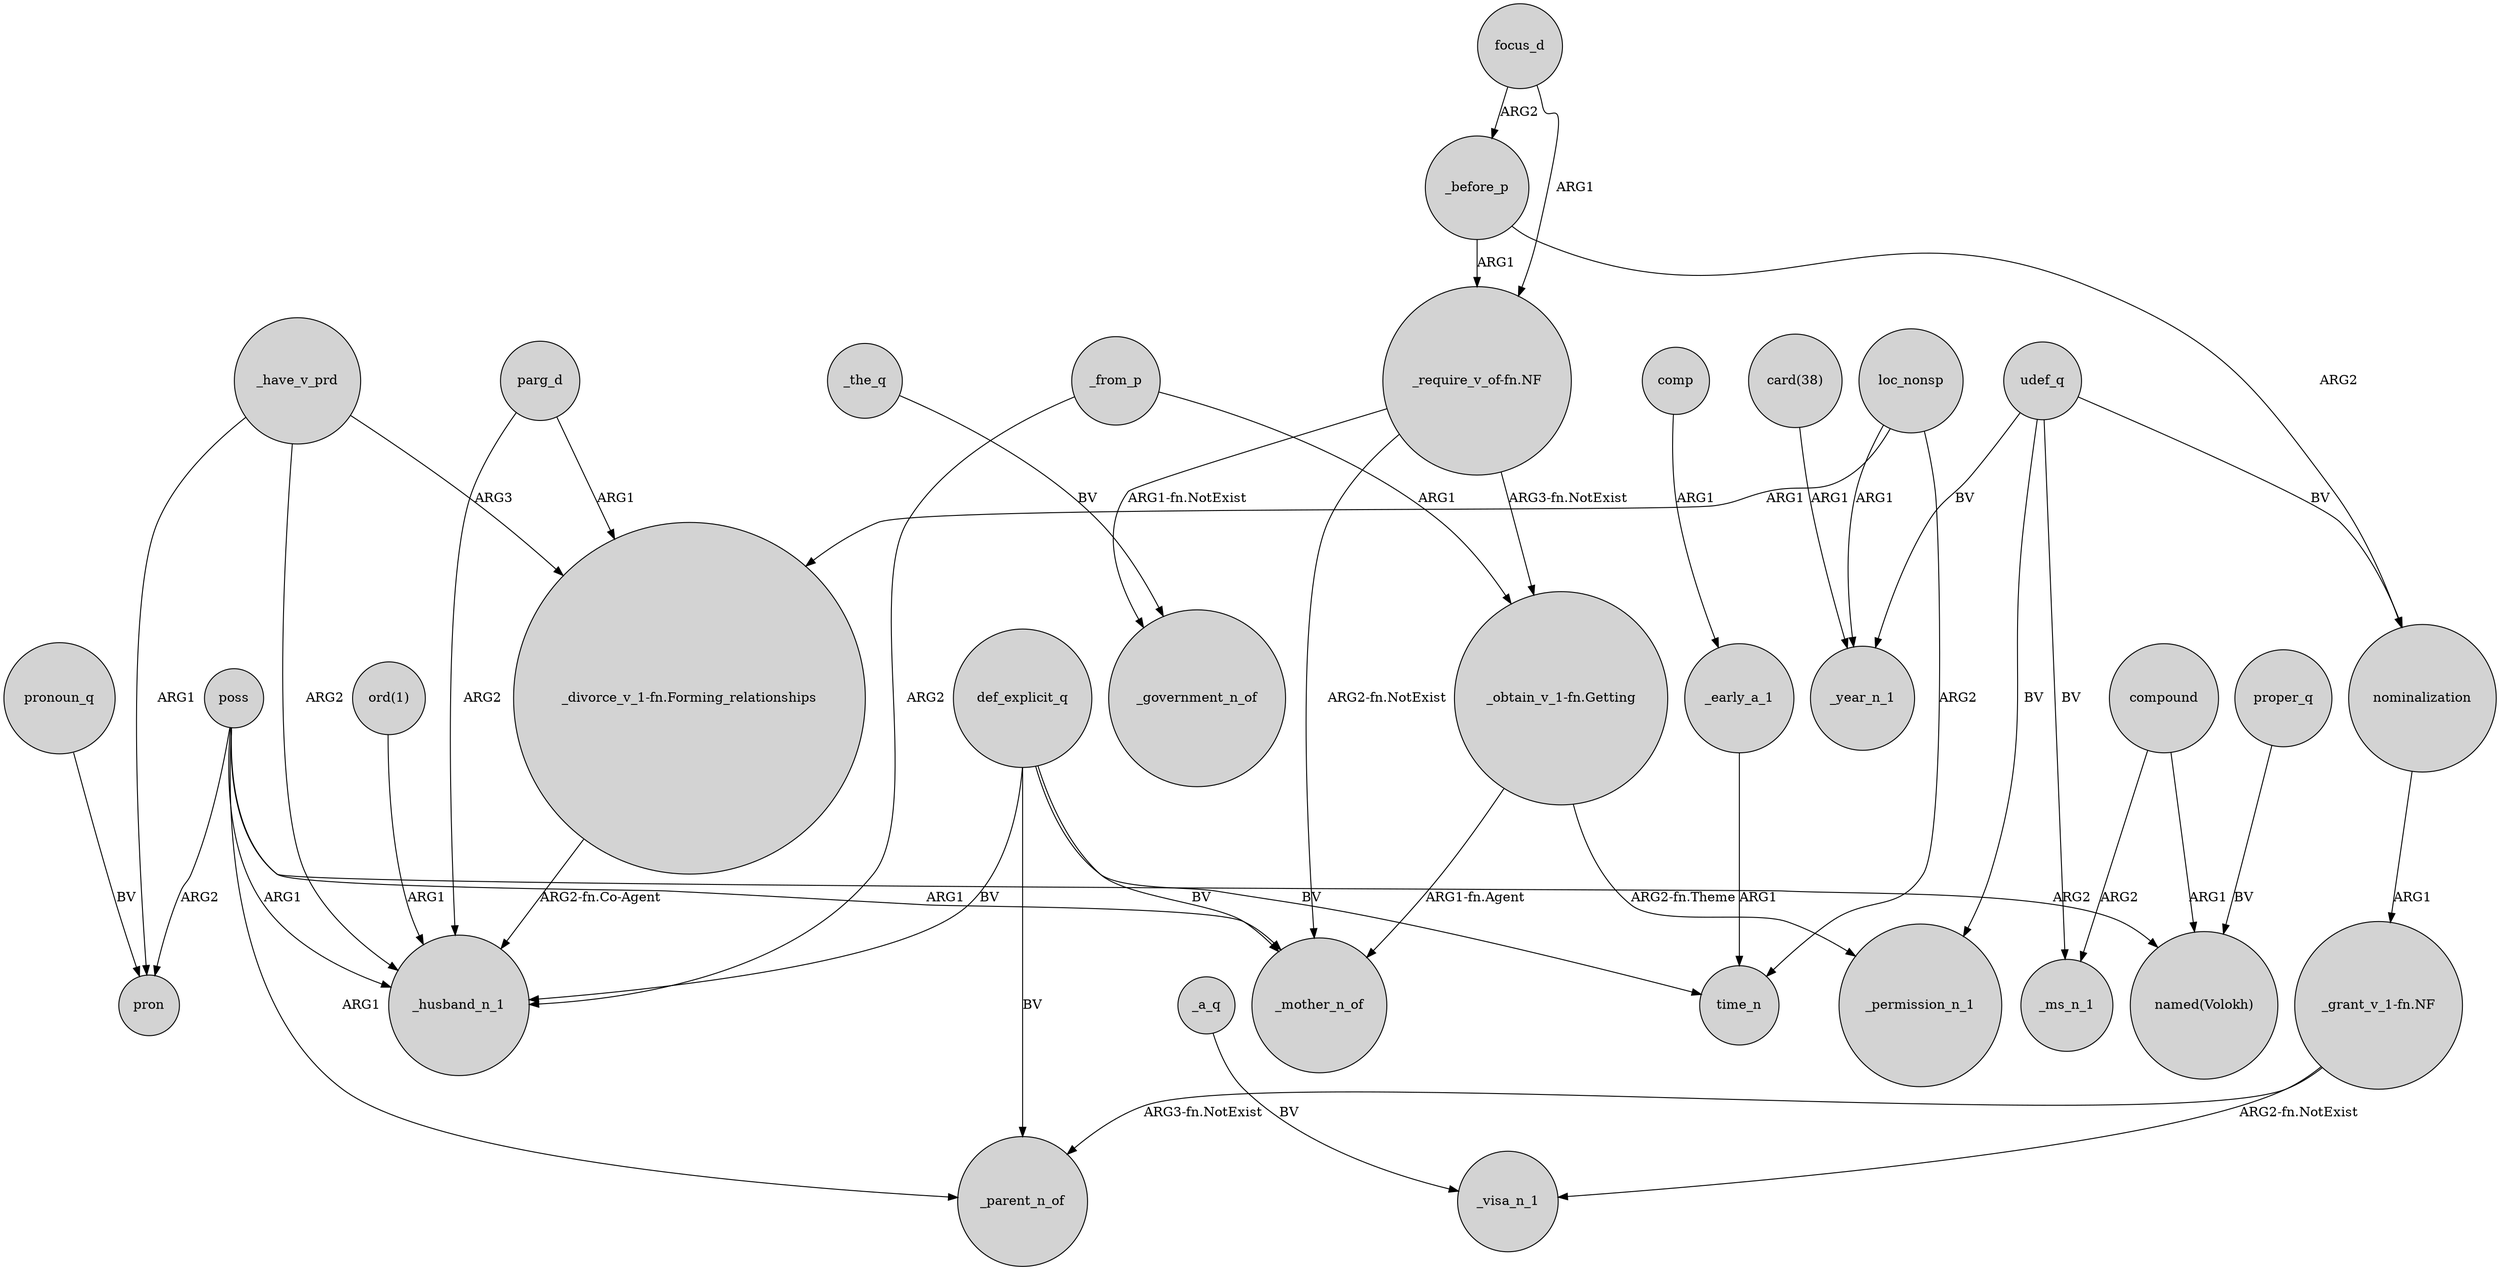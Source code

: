 digraph {
	node [shape=circle style=filled]
	"_require_v_of-fn.NF" -> _mother_n_of [label="ARG2-fn.NotExist"]
	"_obtain_v_1-fn.Getting" -> _permission_n_1 [label="ARG2-fn.Theme"]
	_have_v_prd -> pron [label=ARG1]
	poss -> pron [label=ARG2]
	poss -> _parent_n_of [label=ARG1]
	poss -> _husband_n_1 [label=ARG1]
	def_explicit_q -> _parent_n_of [label=BV]
	loc_nonsp -> "_divorce_v_1-fn.Forming_relationships" [label=ARG1]
	def_explicit_q -> time_n [label=BV]
	_a_q -> _visa_n_1 [label=BV]
	def_explicit_q -> _mother_n_of [label=BV]
	loc_nonsp -> _year_n_1 [label=ARG1]
	def_explicit_q -> _husband_n_1 [label=BV]
	_before_p -> nominalization [label=ARG2]
	nominalization -> "_grant_v_1-fn.NF" [label=ARG1]
	udef_q -> _permission_n_1 [label=BV]
	compound -> "named(Volokh)" [label=ARG1]
	compound -> _ms_n_1 [label=ARG2]
	_have_v_prd -> _husband_n_1 [label=ARG2]
	loc_nonsp -> time_n [label=ARG2]
	focus_d -> "_require_v_of-fn.NF" [label=ARG1]
	"_require_v_of-fn.NF" -> _government_n_of [label="ARG1-fn.NotExist"]
	"_grant_v_1-fn.NF" -> _visa_n_1 [label="ARG2-fn.NotExist"]
	_have_v_prd -> "_divorce_v_1-fn.Forming_relationships" [label=ARG3]
	pronoun_q -> pron [label=BV]
	udef_q -> _ms_n_1 [label=BV]
	"card(38)" -> _year_n_1 [label=ARG1]
	proper_q -> "named(Volokh)" [label=BV]
	"_divorce_v_1-fn.Forming_relationships" -> _husband_n_1 [label="ARG2-fn.Co-Agent"]
	focus_d -> _before_p [label=ARG2]
	parg_d -> _husband_n_1 [label=ARG2]
	"_require_v_of-fn.NF" -> "_obtain_v_1-fn.Getting" [label="ARG3-fn.NotExist"]
	poss -> _mother_n_of [label=ARG1]
	"_obtain_v_1-fn.Getting" -> _mother_n_of [label="ARG1-fn.Agent"]
	_from_p -> _husband_n_1 [label=ARG2]
	"ord(1)" -> _husband_n_1 [label=ARG1]
	udef_q -> nominalization [label=BV]
	poss -> "named(Volokh)" [label=ARG2]
	_from_p -> "_obtain_v_1-fn.Getting" [label=ARG1]
	_before_p -> "_require_v_of-fn.NF" [label=ARG1]
	_the_q -> _government_n_of [label=BV]
	_early_a_1 -> time_n [label=ARG1]
	"_grant_v_1-fn.NF" -> _parent_n_of [label="ARG3-fn.NotExist"]
	udef_q -> _year_n_1 [label=BV]
	parg_d -> "_divorce_v_1-fn.Forming_relationships" [label=ARG1]
	comp -> _early_a_1 [label=ARG1]
}

